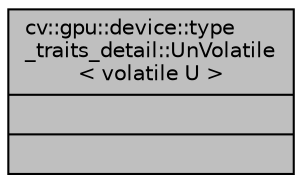 digraph "cv::gpu::device::type_traits_detail::UnVolatile&lt; volatile U &gt;"
{
 // LATEX_PDF_SIZE
  edge [fontname="Helvetica",fontsize="10",labelfontname="Helvetica",labelfontsize="10"];
  node [fontname="Helvetica",fontsize="10",shape=record];
  Node1 [label="{cv::gpu::device::type\l_traits_detail::UnVolatile\l\< volatile U \>\n||}",height=0.2,width=0.4,color="black", fillcolor="grey75", style="filled", fontcolor="black",tooltip=" "];
}
